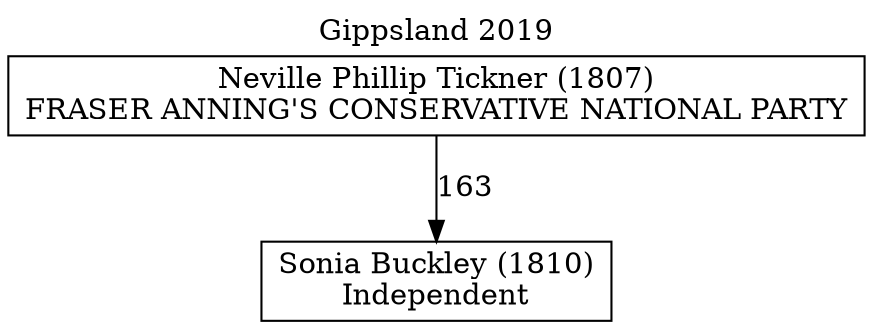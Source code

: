 // House preference flow
digraph "Sonia Buckley (1810)_Gippsland_2019" {
	graph [label="Gippsland 2019" labelloc=t mclimit=10]
	node [shape=box]
	"Sonia Buckley (1810)" [label="Sonia Buckley (1810)
Independent"]
	"Neville Phillip Tickner (1807)" [label="Neville Phillip Tickner (1807)
FRASER ANNING'S CONSERVATIVE NATIONAL PARTY"]
	"Neville Phillip Tickner (1807)" -> "Sonia Buckley (1810)" [label=163]
}

